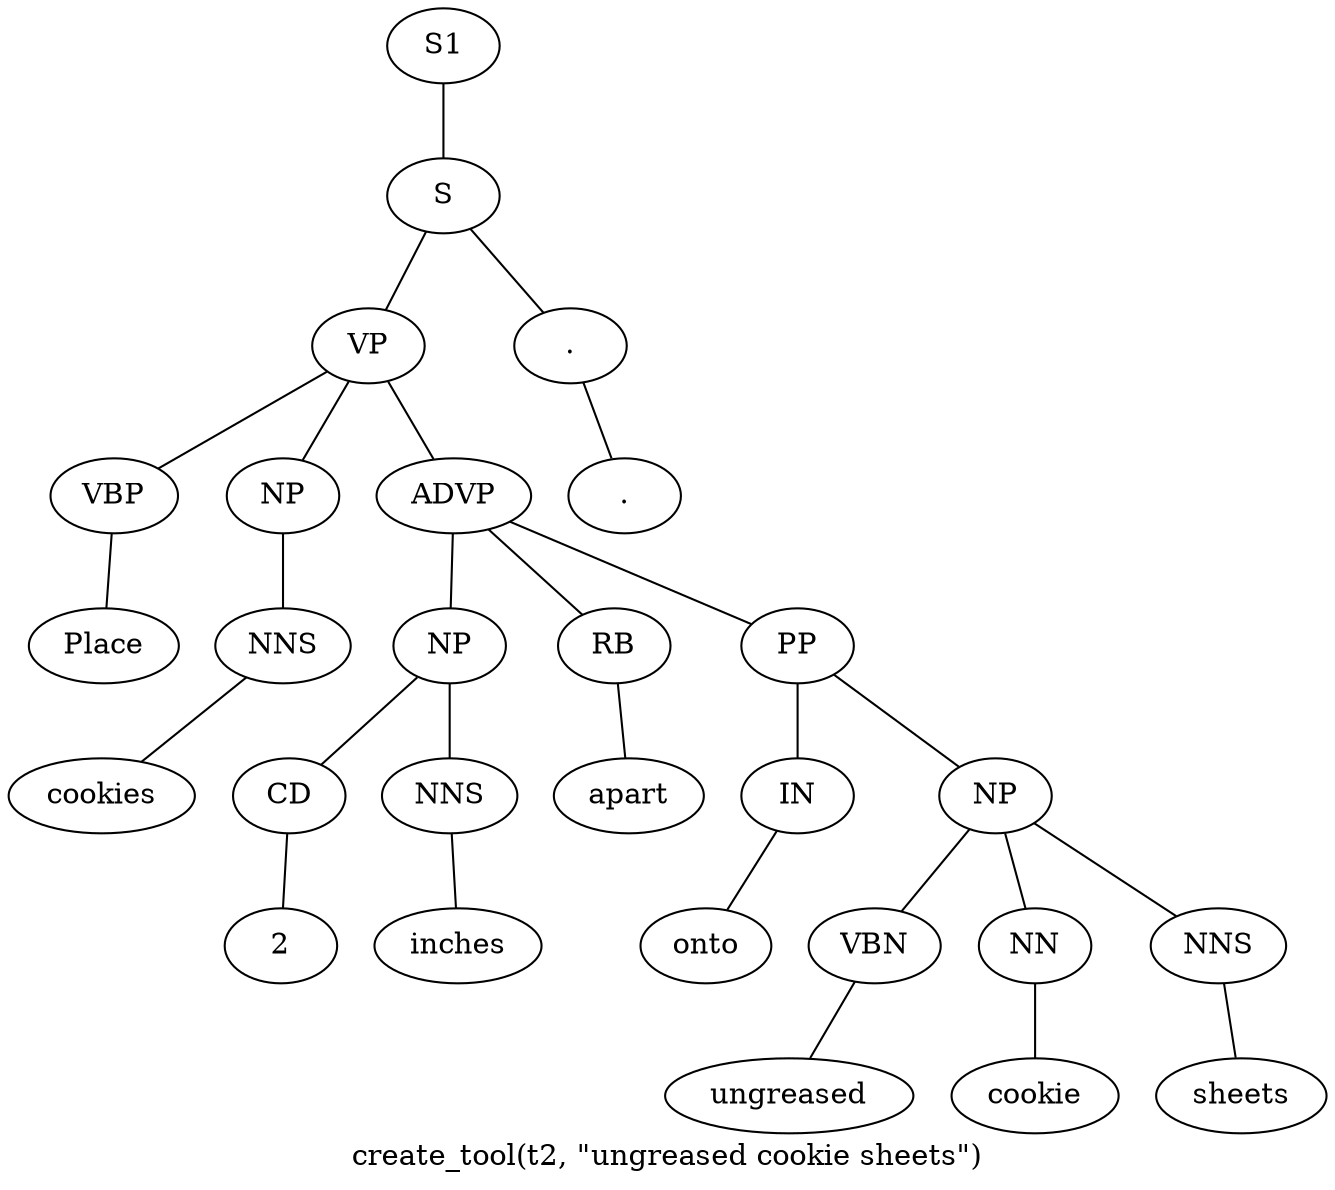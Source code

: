 graph SyntaxGraph {
	label = "create_tool(t2, \"ungreased cookie sheets\")";
	Node0 [label="S1"];
	Node1 [label="S"];
	Node2 [label="VP"];
	Node3 [label="VBP"];
	Node4 [label="Place"];
	Node5 [label="NP"];
	Node6 [label="NNS"];
	Node7 [label="cookies"];
	Node8 [label="ADVP"];
	Node9 [label="NP"];
	Node10 [label="CD"];
	Node11 [label="2"];
	Node12 [label="NNS"];
	Node13 [label="inches"];
	Node14 [label="RB"];
	Node15 [label="apart"];
	Node16 [label="PP"];
	Node17 [label="IN"];
	Node18 [label="onto"];
	Node19 [label="NP"];
	Node20 [label="VBN"];
	Node21 [label="ungreased"];
	Node22 [label="NN"];
	Node23 [label="cookie"];
	Node24 [label="NNS"];
	Node25 [label="sheets"];
	Node26 [label="."];
	Node27 [label="."];

	Node0 -- Node1;
	Node1 -- Node2;
	Node1 -- Node26;
	Node2 -- Node3;
	Node2 -- Node5;
	Node2 -- Node8;
	Node3 -- Node4;
	Node5 -- Node6;
	Node6 -- Node7;
	Node8 -- Node9;
	Node8 -- Node14;
	Node8 -- Node16;
	Node9 -- Node10;
	Node9 -- Node12;
	Node10 -- Node11;
	Node12 -- Node13;
	Node14 -- Node15;
	Node16 -- Node17;
	Node16 -- Node19;
	Node17 -- Node18;
	Node19 -- Node20;
	Node19 -- Node22;
	Node19 -- Node24;
	Node20 -- Node21;
	Node22 -- Node23;
	Node24 -- Node25;
	Node26 -- Node27;
}